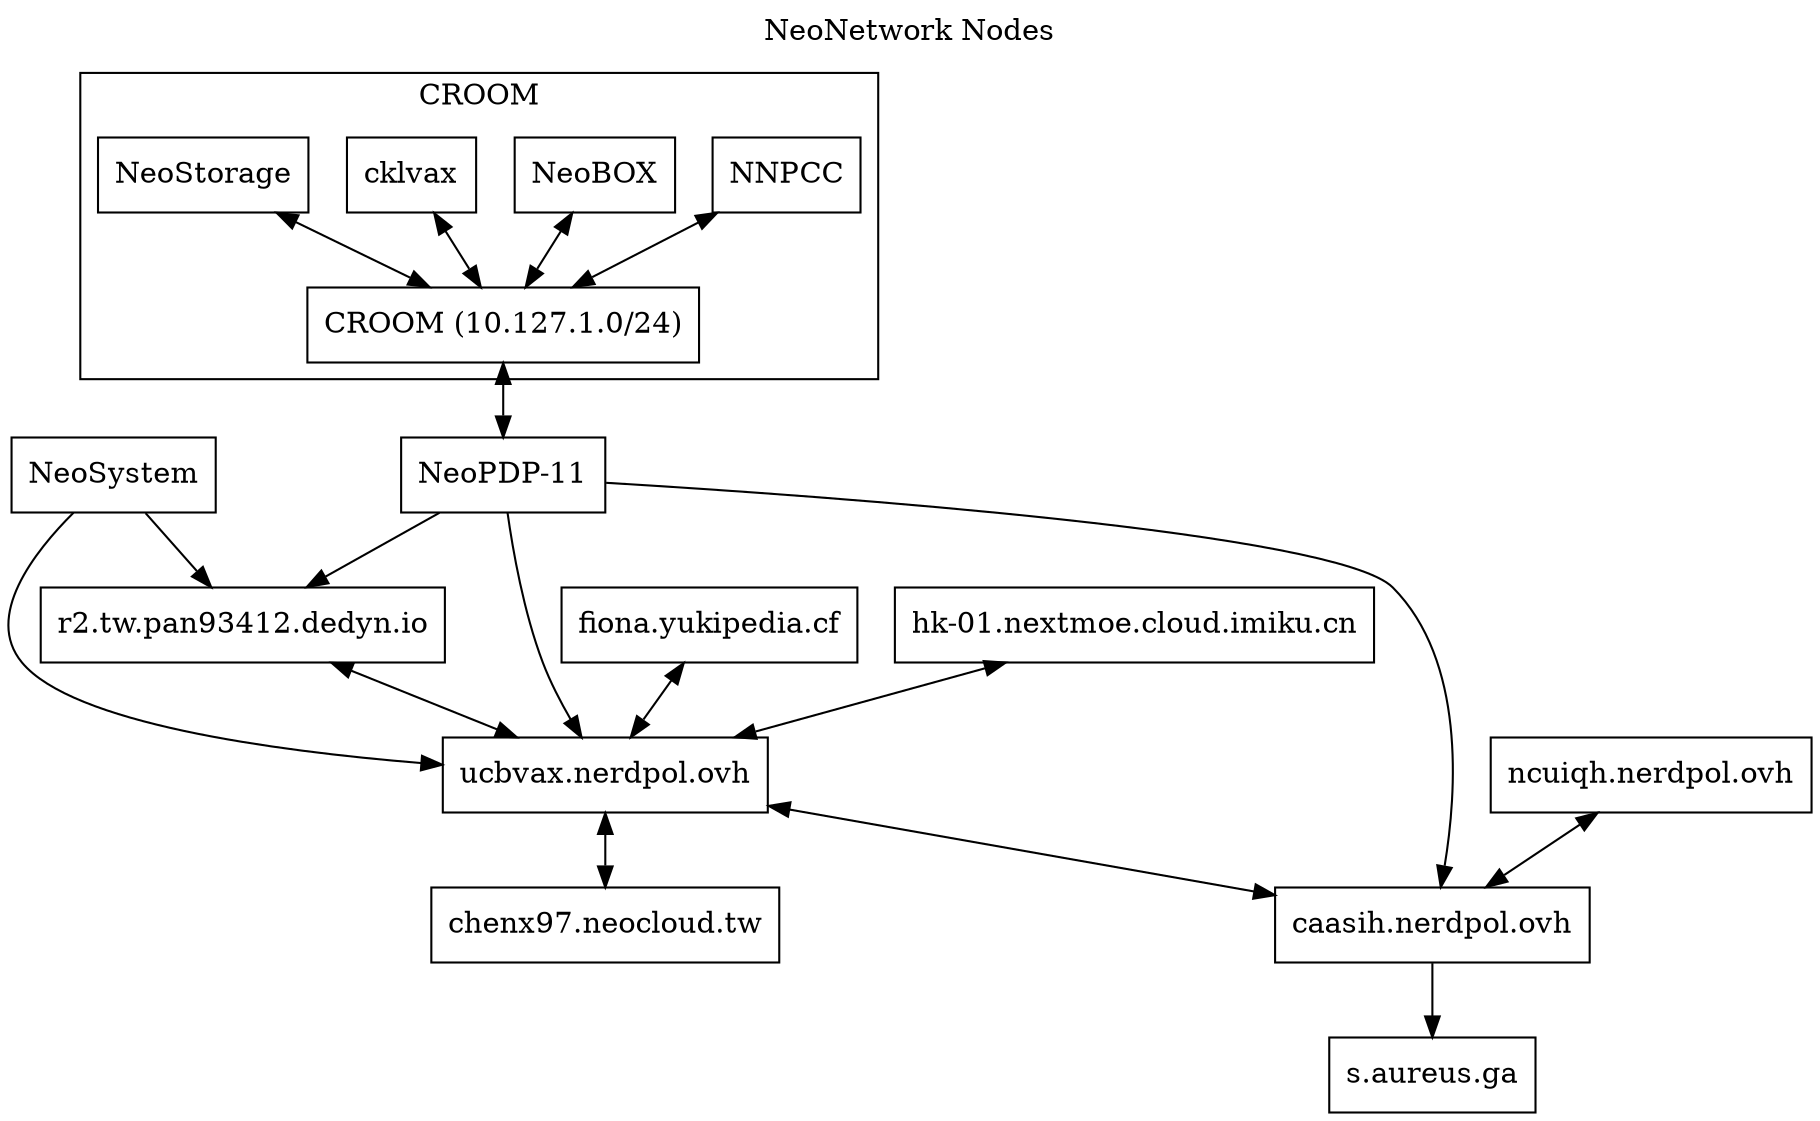 digraph "NeoNetwork Nodes"
{
	labelloc="t";
	label="NeoNetwork Nodes";
	rankdir=TD
	node [shape=box]
	c [label="caasih.nerdpol.ovh"]
	ucbvax [label="ucbvax.nerdpol.ovh"]
	np11 [label="NeoPDP-11"]
	croom [label="CROOM (10.127.1.0/24)"]
	ns [label="NeoSystem"]
	ncuiqh [label="ncuiqh.nerdpol.ovh"]
	fionaLHS [label="fiona.yukipedia.cf"]
	pan [label="r2.tw.pan93412.dedyn.io"]
        icecat_Explosion [label="hk-01.nextmoe.cloud.imiku.cn"]
	staph [label="s.aureus.ga"]
    chenx97 [label="chenx97.neocloud.tw"]

	subgraph cluster_croom {
		label = "CROOM";

		NNPCC -> croom [dir=both]
		NeoBOX -> croom [dir=both]
		cklvax -> croom [dir=both]
		NeoStorage -> croom [dir=both]
	}

	croom -> np11 [dir=both]
	np11 -> ucbvax
	np11 -> pan
	np11 -> c
	ucbvax -> c [dir=both]
	ns -> ucbvax
	ncuiqh -> c [dir=both]
	fionaLHS -> ucbvax [dir=both]
	ns -> pan
	icecat_Explosion -> ucbvax [dir=both]
	pan -> ucbvax [dir=both]
	c -> staph
	ucbvax -> chenx97 [dir=both]
}
